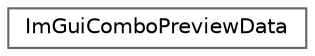 digraph "Gráfico de jerarquía de clases"
{
 // LATEX_PDF_SIZE
  bgcolor="transparent";
  edge [fontname=Helvetica,fontsize=10,labelfontname=Helvetica,labelfontsize=10];
  node [fontname=Helvetica,fontsize=10,shape=box,height=0.2,width=0.4];
  rankdir="LR";
  Node0 [id="Node000000",label="ImGuiComboPreviewData",height=0.2,width=0.4,color="grey40", fillcolor="white", style="filled",URL="$struct_im_gui_combo_preview_data.html",tooltip=" "];
}
